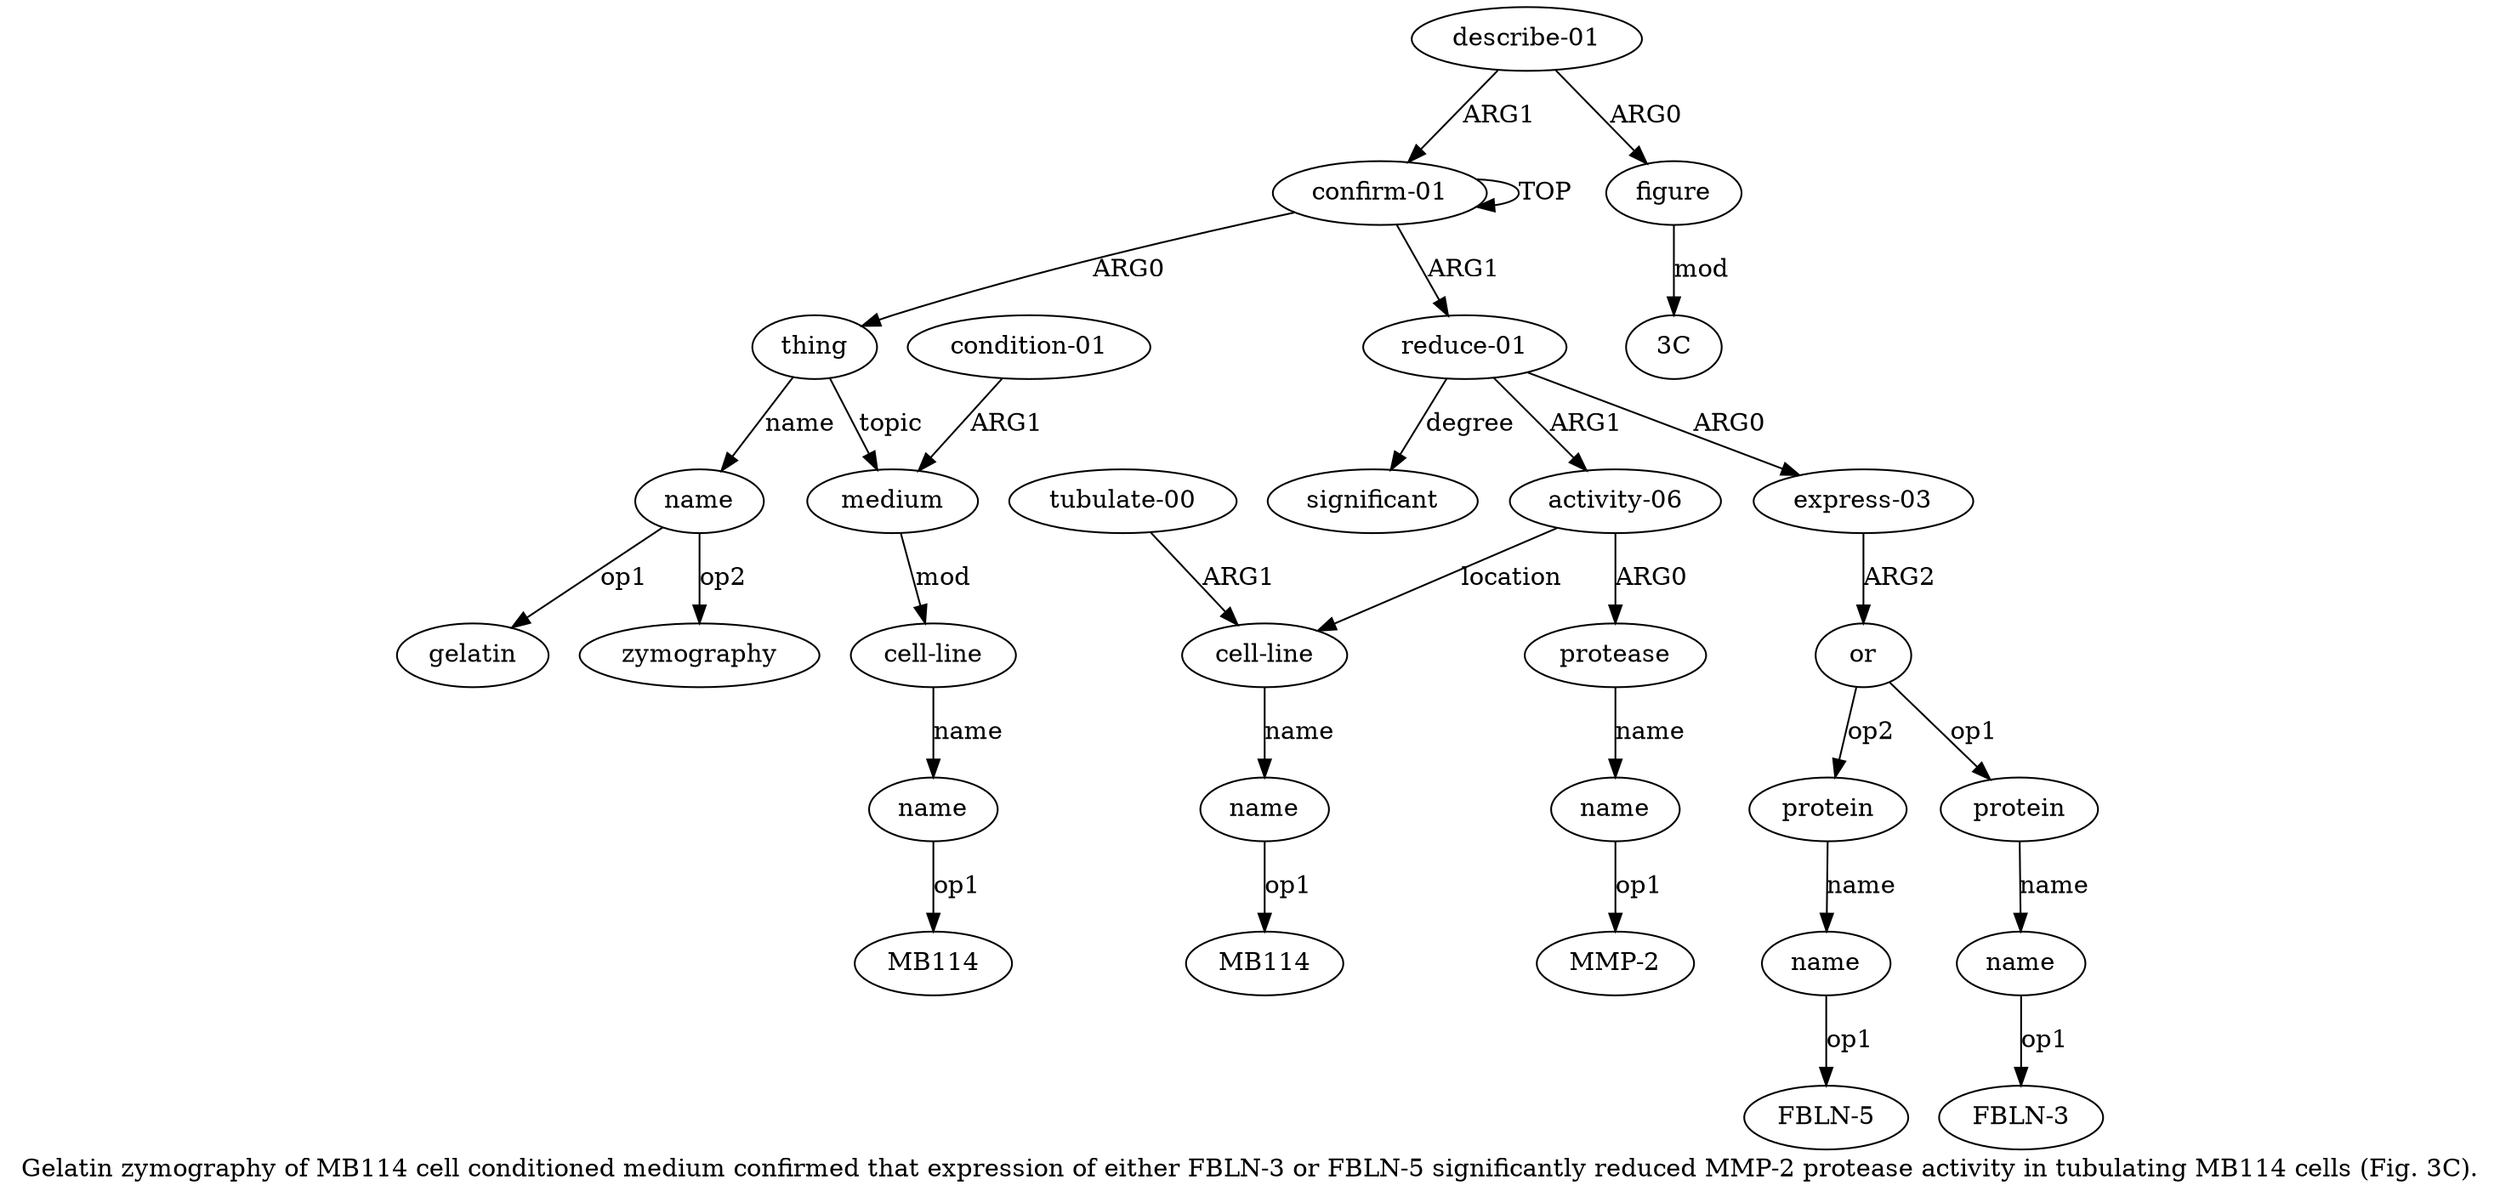 digraph  {
	graph [label="Gelatin zymography of MB114 cell conditioned medium confirmed that expression of either FBLN-3 or FBLN-5 significantly reduced MMP-2 \
protease activity in tubulating MB114 cells (Fig. 3C)."];
	node [label="\N"];
	a20	 [color=black,
		gold_ind=20,
		gold_label=significant,
		label=significant,
		test_ind=20,
		test_label=significant];
	a21	 [color=black,
		gold_ind=21,
		gold_label="describe-01",
		label="describe-01",
		test_ind=21,
		test_label="describe-01"];
	a22	 [color=black,
		gold_ind=22,
		gold_label=figure,
		label=figure,
		test_ind=22,
		test_label=figure];
	a21 -> a22 [key=0,
	color=black,
	gold_label=ARG0,
	label=ARG0,
	test_label=ARG0];
a0 [color=black,
	gold_ind=0,
	gold_label="confirm-01",
	label="confirm-01",
	test_ind=0,
	test_label="confirm-01"];
a21 -> a0 [key=0,
color=black,
gold_label=ARG1,
label=ARG1,
test_label=ARG1];
"a22 3C" [color=black,
gold_ind=-1,
gold_label="3C",
label="3C",
test_ind=-1,
test_label="3C"];
a22 -> "a22 3C" [key=0,
color=black,
gold_label=mod,
label=mod,
test_label=mod];
"a13 FBLN-5" [color=black,
gold_ind=-1,
gold_label="FBLN-5",
label="FBLN-5",
test_ind=-1,
test_label="FBLN-5"];
"a2 gelatin" [color=black,
gold_ind=-1,
gold_label=gelatin,
label=gelatin,
test_ind=-1,
test_label=gelatin];
"a18 MB114" [color=black,
gold_ind=-1,
gold_label=MB114,
label=MB114,
test_ind=-1,
test_label=MB114];
"a6 MB114" [color=black,
gold_ind=-1,
gold_label=MB114,
label=MB114,
test_ind=-1,
test_label=MB114];
"a2 zymography" [color=black,
gold_ind=-1,
gold_label=zymography,
label=zymography,
test_ind=-1,
test_label=zymography];
a15 [color=black,
gold_ind=15,
gold_label=protease,
label=protease,
test_ind=15,
test_label=protease];
a16 [color=black,
gold_ind=16,
gold_label=name,
label=name,
test_ind=16,
test_label=name];
a15 -> a16 [key=0,
color=black,
gold_label=name,
label=name,
test_label=name];
a14 [color=black,
gold_ind=14,
gold_label="activity-06",
label="activity-06",
test_ind=14,
test_label="activity-06"];
a14 -> a15 [key=0,
color=black,
gold_label=ARG0,
label=ARG0,
test_label=ARG0];
a17 [color=black,
gold_ind=17,
gold_label="cell-line",
label="cell-line",
test_ind=17,
test_label="cell-line"];
a14 -> a17 [key=0,
color=black,
gold_label=location,
label=location,
test_label=location];
a18 [color=black,
gold_ind=18,
gold_label=name,
label=name,
test_ind=18,
test_label=name];
a17 -> a18 [key=0,
color=black,
gold_label=name,
label=name,
test_label=name];
"a16 MMP-2" [color=black,
gold_ind=-1,
gold_label="MMP-2",
label="MMP-2",
test_ind=-1,
test_label="MMP-2"];
a16 -> "a16 MMP-2" [key=0,
color=black,
gold_label=op1,
label=op1,
test_label=op1];
a11 [color=black,
gold_ind=11,
gold_label=name,
label=name,
test_ind=11,
test_label=name];
"a11 FBLN-3" [color=black,
gold_ind=-1,
gold_label="FBLN-3",
label="FBLN-3",
test_ind=-1,
test_label="FBLN-3"];
a11 -> "a11 FBLN-3" [key=0,
color=black,
gold_label=op1,
label=op1,
test_label=op1];
a10 [color=black,
gold_ind=10,
gold_label=protein,
label=protein,
test_ind=10,
test_label=protein];
a10 -> a11 [key=0,
color=black,
gold_label=name,
label=name,
test_label=name];
a13 [color=black,
gold_ind=13,
gold_label=name,
label=name,
test_ind=13,
test_label=name];
a13 -> "a13 FBLN-5" [key=0,
color=black,
gold_label=op1,
label=op1,
test_label=op1];
a12 [color=black,
gold_ind=12,
gold_label=protein,
label=protein,
test_ind=12,
test_label=protein];
a12 -> a13 [key=0,
color=black,
gold_label=name,
label=name,
test_label=name];
a19 [color=black,
gold_ind=19,
gold_label="tubulate-00",
label="tubulate-00",
test_ind=19,
test_label="tubulate-00"];
a19 -> a17 [key=0,
color=black,
gold_label=ARG1,
label=ARG1,
test_label=ARG1];
a18 -> "a18 MB114" [key=0,
color=black,
gold_label=op1,
label=op1,
test_label=op1];
a1 [color=black,
gold_ind=1,
gold_label=thing,
label=thing,
test_ind=1,
test_label=thing];
a3 [color=black,
gold_ind=3,
gold_label=medium,
label=medium,
test_ind=3,
test_label=medium];
a1 -> a3 [key=0,
color=black,
gold_label=topic,
label=topic,
test_label=topic];
a2 [color=black,
gold_ind=2,
gold_label=name,
label=name,
test_ind=2,
test_label=name];
a1 -> a2 [key=0,
color=black,
gold_label=name,
label=name,
test_label=name];
a0 -> a1 [key=0,
color=black,
gold_label=ARG0,
label=ARG0,
test_label=ARG0];
a0 -> a0 [key=0,
color=black,
gold_label=TOP,
label=TOP,
test_label=TOP];
a7 [color=black,
gold_ind=7,
gold_label="reduce-01",
label="reduce-01",
test_ind=7,
test_label="reduce-01"];
a0 -> a7 [key=0,
color=black,
gold_label=ARG1,
label=ARG1,
test_label=ARG1];
a5 [color=black,
gold_ind=5,
gold_label="cell-line",
label="cell-line",
test_ind=5,
test_label="cell-line"];
a3 -> a5 [key=0,
color=black,
gold_label=mod,
label=mod,
test_label=mod];
a2 -> "a2 gelatin" [key=0,
color=black,
gold_label=op1,
label=op1,
test_label=op1];
a2 -> "a2 zymography" [key=0,
color=black,
gold_label=op2,
label=op2,
test_label=op2];
a6 [color=black,
gold_ind=6,
gold_label=name,
label=name,
test_ind=6,
test_label=name];
a5 -> a6 [key=0,
color=black,
gold_label=name,
label=name,
test_label=name];
a4 [color=black,
gold_ind=4,
gold_label="condition-01",
label="condition-01",
test_ind=4,
test_label="condition-01"];
a4 -> a3 [key=0,
color=black,
gold_label=ARG1,
label=ARG1,
test_label=ARG1];
a7 -> a20 [key=0,
color=black,
gold_label=degree,
label=degree,
test_label=degree];
a7 -> a14 [key=0,
color=black,
gold_label=ARG1,
label=ARG1,
test_label=ARG1];
a8 [color=black,
gold_ind=8,
gold_label="express-03",
label="express-03",
test_ind=8,
test_label="express-03"];
a7 -> a8 [key=0,
color=black,
gold_label=ARG0,
label=ARG0,
test_label=ARG0];
a6 -> "a6 MB114" [key=0,
color=black,
gold_label=op1,
label=op1,
test_label=op1];
a9 [color=black,
gold_ind=9,
gold_label=or,
label=or,
test_ind=9,
test_label=or];
a9 -> a10 [key=0,
color=black,
gold_label=op1,
label=op1,
test_label=op1];
a9 -> a12 [key=0,
color=black,
gold_label=op2,
label=op2,
test_label=op2];
a8 -> a9 [key=0,
color=black,
gold_label=ARG2,
label=ARG2,
test_label=ARG2];
}
